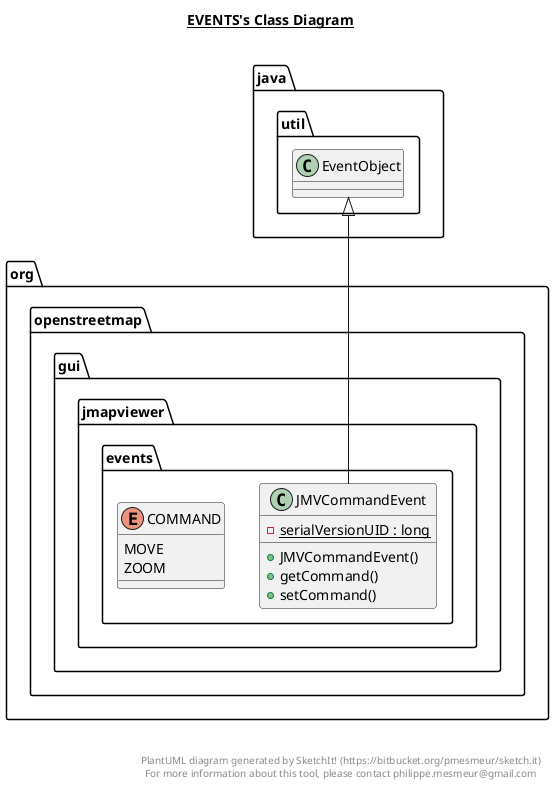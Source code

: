 @startuml

title __EVENTS's Class Diagram__\n

  namespace org.openstreetmap.gui.jmapviewer {
    namespace events {
      class org.openstreetmap.gui.jmapviewer.events.JMVCommandEvent {
          {static} - serialVersionUID : long
          + JMVCommandEvent()
          + getCommand()
          + setCommand()
      }
    }
  }
  

  namespace org.openstreetmap.gui.jmapviewer {
    namespace events {
      enum COMMAND {
        MOVE
        ZOOM
      }
    }
  }
  

  org.openstreetmap.gui.jmapviewer.events.JMVCommandEvent -up-|> java.util.EventObject
  org.openstreetmap.gui.jmapviewer.events.JMVCommandEvent o-- org.openstreetmap.gui.jmapviewer.events.JMVCommandEvent.COMMAND : command
  org.openstreetmap.gui.jmapviewer.events.JMVCommandEvent +-down- org.openstreetmap.gui.jmapviewer.events.JMVCommandEvent.COMMAND


right footer


PlantUML diagram generated by SketchIt! (https://bitbucket.org/pmesmeur/sketch.it)
For more information about this tool, please contact philippe.mesmeur@gmail.com
endfooter

@enduml
